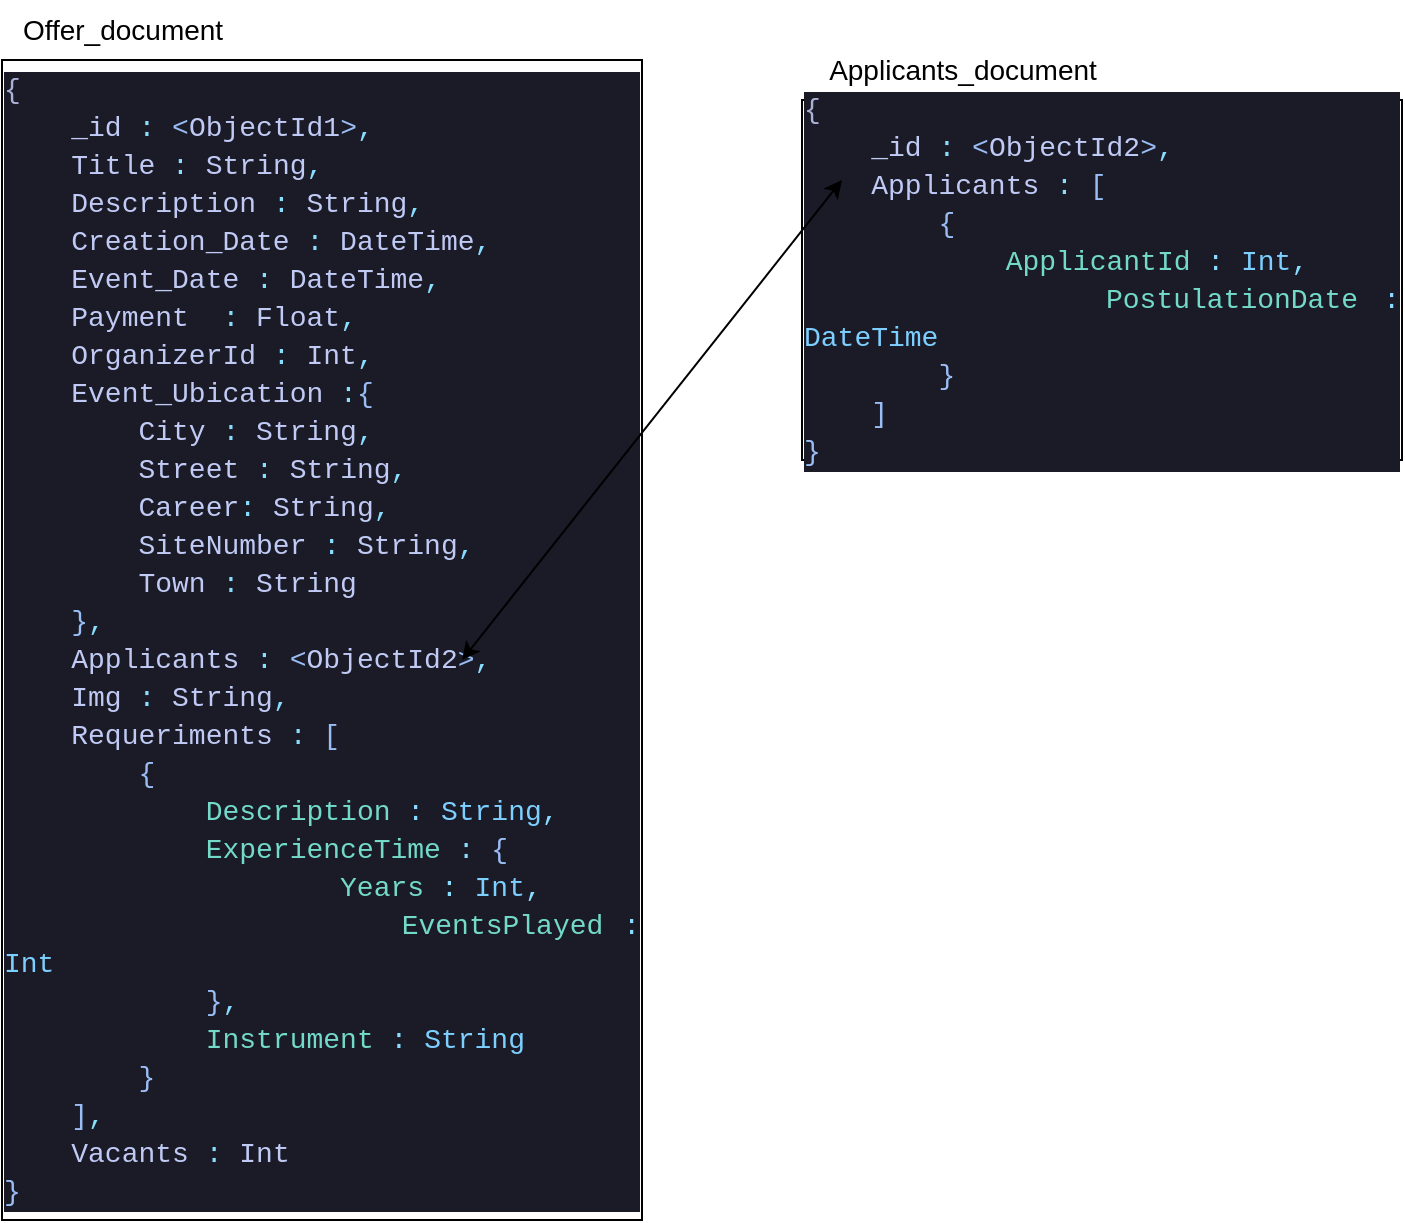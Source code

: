 <mxfile version="20.8.10" type="device"><diagram id="2IO2RjKcfCizCeMj6CWW" name="Página-1"><mxGraphModel dx="1195" dy="737" grid="1" gridSize="10" guides="1" tooltips="1" connect="1" arrows="1" fold="1" page="1" pageScale="1" pageWidth="1654" pageHeight="1169" math="0" shadow="0"><root><mxCell id="0"/><mxCell id="1" parent="0"/><mxCell id="ob5GE3Ae0pgrD-yMm_d4-2" value="&lt;div style=&quot;text-align: justify;&quot;&gt;&lt;div style=&quot;color: rgb(169, 177, 214); background-color: rgb(26, 27, 38); font-family: Consolas, &amp;quot;Courier New&amp;quot;, monospace; font-size: 14px; line-height: 19px;&quot;&gt;&lt;div&gt;{&lt;/div&gt;&lt;div&gt;&lt;span style=&quot;color: #9abdf5;&quot;&gt;&amp;nbsp; &amp;nbsp; &lt;/span&gt;&lt;span style=&quot;color: #c0caf5;&quot;&gt;_id&lt;/span&gt;&lt;span style=&quot;color: #9abdf5;&quot;&gt; &lt;/span&gt;&lt;span style=&quot;color: #89ddff;&quot;&gt;:&lt;/span&gt;&lt;span style=&quot;color: #9abdf5;&quot;&gt; &lt;/span&gt;&lt;span style=&quot;color: #9abdf5;&quot;&gt;&amp;lt;&lt;/span&gt;&lt;span style=&quot;color: #c0caf5;&quot;&gt;ObjectId1&lt;/span&gt;&lt;span style=&quot;color: #9abdf5;&quot;&gt;&amp;gt;&lt;/span&gt;&lt;span style=&quot;color: #89ddff;&quot;&gt;,&lt;/span&gt;&lt;/div&gt;&lt;div&gt;&lt;span style=&quot;color: #9abdf5;&quot;&gt;&amp;nbsp; &amp;nbsp; &lt;/span&gt;&lt;span style=&quot;color: #c0caf5;&quot;&gt;Title&lt;/span&gt;&lt;span style=&quot;color: #9abdf5;&quot;&gt; &lt;/span&gt;&lt;span style=&quot;color: #89ddff;&quot;&gt;:&lt;/span&gt;&lt;span style=&quot;color: #9abdf5;&quot;&gt; &lt;/span&gt;&lt;span style=&quot;color: #c0caf5;&quot;&gt;String&lt;/span&gt;&lt;span style=&quot;color: #89ddff;&quot;&gt;,&lt;/span&gt;&lt;/div&gt;&lt;div&gt;&lt;span style=&quot;color: #9abdf5;&quot;&gt;&amp;nbsp; &amp;nbsp; &lt;/span&gt;&lt;span style=&quot;color: #c0caf5;&quot;&gt;Description&lt;/span&gt;&lt;span style=&quot;color: #9abdf5;&quot;&gt; &lt;/span&gt;&lt;span style=&quot;color: #89ddff;&quot;&gt;:&lt;/span&gt;&lt;span style=&quot;color: #9abdf5;&quot;&gt; &lt;/span&gt;&lt;span style=&quot;color: #c0caf5;&quot;&gt;String&lt;/span&gt;&lt;span style=&quot;color: #89ddff;&quot;&gt;,&lt;/span&gt;&lt;/div&gt;&lt;div&gt;&lt;span style=&quot;color: #9abdf5;&quot;&gt;&amp;nbsp; &amp;nbsp; &lt;/span&gt;&lt;span style=&quot;color: #c0caf5;&quot;&gt;Creation_Date&lt;/span&gt;&lt;span style=&quot;color: #9abdf5;&quot;&gt; &lt;/span&gt;&lt;span style=&quot;color: #89ddff;&quot;&gt;:&lt;/span&gt;&lt;span style=&quot;color: #9abdf5;&quot;&gt; &lt;/span&gt;&lt;span style=&quot;color: #c0caf5;&quot;&gt;DateTime&lt;/span&gt;&lt;span style=&quot;color: #89ddff;&quot;&gt;,&lt;/span&gt;&lt;/div&gt;&lt;div&gt;&lt;span style=&quot;color: #9abdf5;&quot;&gt;&amp;nbsp; &amp;nbsp; &lt;/span&gt;&lt;span style=&quot;color: #c0caf5;&quot;&gt;Event_Date&lt;/span&gt;&lt;span style=&quot;color: #9abdf5;&quot;&gt; &lt;/span&gt;&lt;span style=&quot;color: #89ddff;&quot;&gt;:&lt;/span&gt;&lt;span style=&quot;color: #9abdf5;&quot;&gt; &lt;/span&gt;&lt;span style=&quot;color: #c0caf5;&quot;&gt;DateTime&lt;/span&gt;&lt;span style=&quot;color: #89ddff;&quot;&gt;,&lt;/span&gt;&lt;/div&gt;&lt;div&gt;&lt;span style=&quot;color: #9abdf5;&quot;&gt;&amp;nbsp; &amp;nbsp; &lt;/span&gt;&lt;span style=&quot;color: #c0caf5;&quot;&gt;Payment&lt;/span&gt;&lt;span style=&quot;color: #9abdf5;&quot;&gt; &amp;nbsp;&lt;/span&gt;&lt;span style=&quot;color: #89ddff;&quot;&gt;:&lt;/span&gt;&lt;span style=&quot;color: #9abdf5;&quot;&gt; &lt;/span&gt;&lt;span style=&quot;color: #c0caf5;&quot;&gt;Float&lt;/span&gt;&lt;span style=&quot;color: #89ddff;&quot;&gt;,&lt;/span&gt;&lt;/div&gt;&lt;div&gt;&lt;span style=&quot;color: #9abdf5;&quot;&gt;&amp;nbsp; &amp;nbsp; &lt;/span&gt;&lt;span style=&quot;color: #c0caf5;&quot;&gt;OrganizerId&lt;/span&gt;&lt;span style=&quot;color: #9abdf5;&quot;&gt; &lt;/span&gt;&lt;span style=&quot;color: #89ddff;&quot;&gt;:&lt;/span&gt;&lt;span style=&quot;color: #9abdf5;&quot;&gt; &lt;/span&gt;&lt;span style=&quot;color: #c0caf5;&quot;&gt;Int&lt;/span&gt;&lt;span style=&quot;color: #89ddff;&quot;&gt;,&lt;/span&gt;&lt;/div&gt;&lt;div&gt;&lt;span style=&quot;color: #9abdf5;&quot;&gt;&amp;nbsp; &amp;nbsp; &lt;/span&gt;&lt;span style=&quot;color: #c0caf5;&quot;&gt;Event_Ubication&lt;/span&gt;&lt;span style=&quot;color: #9abdf5;&quot;&gt; &lt;/span&gt;&lt;span style=&quot;color: #89ddff;&quot;&gt;:&lt;/span&gt;&lt;span style=&quot;color: #9abdf5;&quot;&gt;{&lt;/span&gt;&lt;/div&gt;&lt;div&gt;&lt;span style=&quot;color: #9abdf5;&quot;&gt;&amp;nbsp; &amp;nbsp; &amp;nbsp; &amp;nbsp; &lt;/span&gt;&lt;span style=&quot;color: #c0caf5;&quot;&gt;City&lt;/span&gt;&lt;span style=&quot;color: #9abdf5;&quot;&gt; &lt;/span&gt;&lt;span style=&quot;color: #89ddff;&quot;&gt;:&lt;/span&gt;&lt;span style=&quot;color: #9abdf5;&quot;&gt; &lt;/span&gt;&lt;span style=&quot;color: #c0caf5;&quot;&gt;String&lt;/span&gt;&lt;span style=&quot;color: #89ddff;&quot;&gt;,&lt;/span&gt;&lt;/div&gt;&lt;div&gt;&lt;span style=&quot;color: #9abdf5;&quot;&gt;&amp;nbsp; &amp;nbsp; &amp;nbsp; &amp;nbsp; &lt;/span&gt;&lt;span style=&quot;color: #c0caf5;&quot;&gt;Street&lt;/span&gt;&lt;span style=&quot;color: #9abdf5;&quot;&gt; &lt;/span&gt;&lt;span style=&quot;color: #89ddff;&quot;&gt;:&lt;/span&gt;&lt;span style=&quot;color: #9abdf5;&quot;&gt; &lt;/span&gt;&lt;span style=&quot;color: #c0caf5;&quot;&gt;String&lt;/span&gt;&lt;span style=&quot;color: #89ddff;&quot;&gt;,&lt;/span&gt;&lt;/div&gt;&lt;div&gt;&lt;span style=&quot;color: #9abdf5;&quot;&gt;&amp;nbsp; &amp;nbsp; &amp;nbsp; &amp;nbsp; &lt;/span&gt;&lt;span style=&quot;color: #c0caf5;&quot;&gt;Career&lt;/span&gt;&lt;span style=&quot;color: #89ddff;&quot;&gt;:&lt;/span&gt;&lt;span style=&quot;color: #9abdf5;&quot;&gt; &lt;/span&gt;&lt;span style=&quot;color: #c0caf5;&quot;&gt;String&lt;/span&gt;&lt;span style=&quot;color: #89ddff;&quot;&gt;,&lt;/span&gt;&lt;/div&gt;&lt;div&gt;&lt;span style=&quot;color: #9abdf5;&quot;&gt;&amp;nbsp; &amp;nbsp; &amp;nbsp; &amp;nbsp; &lt;/span&gt;&lt;span style=&quot;color: #c0caf5;&quot;&gt;SiteNumber&lt;/span&gt;&lt;span style=&quot;color: #9abdf5;&quot;&gt; &lt;/span&gt;&lt;span style=&quot;color: #89ddff;&quot;&gt;:&lt;/span&gt;&lt;span style=&quot;color: #9abdf5;&quot;&gt; &lt;/span&gt;&lt;span style=&quot;color: #c0caf5;&quot;&gt;String&lt;/span&gt;&lt;span style=&quot;color: #89ddff;&quot;&gt;,&lt;/span&gt;&lt;/div&gt;&lt;div&gt;&lt;span style=&quot;color: #9abdf5;&quot;&gt;&amp;nbsp; &amp;nbsp; &amp;nbsp; &amp;nbsp; &lt;/span&gt;&lt;span style=&quot;color: #c0caf5;&quot;&gt;Town&lt;/span&gt;&lt;span style=&quot;color: #9abdf5;&quot;&gt; &lt;/span&gt;&lt;span style=&quot;color: #89ddff;&quot;&gt;:&lt;/span&gt;&lt;span style=&quot;color: #9abdf5;&quot;&gt; &lt;/span&gt;&lt;span style=&quot;color: #c0caf5;&quot;&gt;String&lt;/span&gt;&lt;/div&gt;&lt;div&gt;&lt;span style=&quot;color: #9abdf5;&quot;&gt;&amp;nbsp; &amp;nbsp; }&lt;/span&gt;&lt;span style=&quot;color: #89ddff;&quot;&gt;,&lt;/span&gt;&lt;/div&gt;&lt;div&gt;&lt;span style=&quot;color: #9abdf5;&quot;&gt;&amp;nbsp; &amp;nbsp; &lt;/span&gt;&lt;span style=&quot;color: #c0caf5;&quot;&gt;Applicants&lt;/span&gt;&lt;span style=&quot;color: #9abdf5;&quot;&gt; &lt;/span&gt;&lt;span style=&quot;color: #89ddff;&quot;&gt;:&lt;/span&gt;&lt;span style=&quot;color: #9abdf5;&quot;&gt; &lt;/span&gt;&lt;span style=&quot;color: #9abdf5;&quot;&gt;&amp;lt;&lt;/span&gt;&lt;span style=&quot;color: #c0caf5;&quot;&gt;ObjectId2&lt;/span&gt;&lt;span style=&quot;color: #9abdf5;&quot;&gt;&amp;gt;&lt;/span&gt;&lt;span style=&quot;color: #89ddff;&quot;&gt;,&lt;/span&gt;&lt;/div&gt;&lt;div&gt;&lt;span style=&quot;color: #9abdf5;&quot;&gt;&amp;nbsp; &amp;nbsp; &lt;/span&gt;&lt;span style=&quot;color: #c0caf5;&quot;&gt;Img&lt;/span&gt;&lt;span style=&quot;color: #9abdf5;&quot;&gt; &lt;/span&gt;&lt;span style=&quot;color: #89ddff;&quot;&gt;:&lt;/span&gt;&lt;span style=&quot;color: #9abdf5;&quot;&gt; &lt;/span&gt;&lt;span style=&quot;color: #c0caf5;&quot;&gt;String&lt;/span&gt;&lt;span style=&quot;color: #89ddff;&quot;&gt;,&lt;/span&gt;&lt;/div&gt;&lt;div&gt;&lt;span style=&quot;color: #9abdf5;&quot;&gt;&amp;nbsp; &amp;nbsp; &lt;/span&gt;&lt;span style=&quot;color: #c0caf5;&quot;&gt;Requeriments&lt;/span&gt;&lt;span style=&quot;color: #9abdf5;&quot;&gt; &lt;/span&gt;&lt;span style=&quot;color: #89ddff;&quot;&gt;:&lt;/span&gt;&lt;span style=&quot;color: #9abdf5;&quot;&gt; [&lt;/span&gt;&lt;/div&gt;&lt;div&gt;&lt;span style=&quot;color: #9abdf5;&quot;&gt;&amp;nbsp; &amp;nbsp; &amp;nbsp; &amp;nbsp; { &lt;/span&gt;&lt;/div&gt;&lt;div&gt;&lt;span style=&quot;color: #9abdf5;&quot;&gt;&amp;nbsp; &amp;nbsp; &amp;nbsp; &amp;nbsp; &amp;nbsp; &amp;nbsp; &lt;/span&gt;&lt;span style=&quot;color: #73daca;&quot;&gt;Description &lt;/span&gt;&lt;span style=&quot;color: #89ddff;&quot;&gt;:&lt;/span&gt;&lt;span style=&quot;color: #9abdf5;&quot;&gt; &lt;/span&gt;&lt;span style=&quot;color: #7dcfff;&quot;&gt;String&lt;/span&gt;&lt;span style=&quot;color: #89ddff;&quot;&gt;,&lt;/span&gt;&lt;/div&gt;&lt;div&gt;&lt;span style=&quot;color: #9abdf5;&quot;&gt;&amp;nbsp; &amp;nbsp; &amp;nbsp; &amp;nbsp; &amp;nbsp; &amp;nbsp; &lt;/span&gt;&lt;span style=&quot;color: #73daca;&quot;&gt;ExperienceTime &lt;/span&gt;&lt;span style=&quot;color: #89ddff;&quot;&gt;:&lt;/span&gt;&lt;span style=&quot;color: #9abdf5;&quot;&gt; {&lt;/span&gt;&lt;/div&gt;&lt;div&gt;&lt;span style=&quot;color: #9abdf5;&quot;&gt;&amp;nbsp; &amp;nbsp; &amp;nbsp; &amp;nbsp; &amp;nbsp; &amp;nbsp; &amp;nbsp; &amp;nbsp; &amp;nbsp; &amp;nbsp; &lt;/span&gt;&lt;span style=&quot;color: #73daca;&quot;&gt;Years &lt;/span&gt;&lt;span style=&quot;color: #89ddff;&quot;&gt;:&lt;/span&gt;&lt;span style=&quot;color: #9abdf5;&quot;&gt; &lt;/span&gt;&lt;span style=&quot;color: #7dcfff;&quot;&gt;Int&lt;/span&gt;&lt;span style=&quot;color: #89ddff;&quot;&gt;,&lt;/span&gt;&lt;/div&gt;&lt;div&gt;&lt;span style=&quot;color: #9abdf5;&quot;&gt;&amp;nbsp; &amp;nbsp; &amp;nbsp; &amp;nbsp; &amp;nbsp; &amp;nbsp; &amp;nbsp; &amp;nbsp; &amp;nbsp; &amp;nbsp; &lt;/span&gt;&lt;span style=&quot;color: #73daca;&quot;&gt;EventsPlayed &lt;/span&gt;&lt;span style=&quot;color: #89ddff;&quot;&gt;:&lt;/span&gt;&lt;span style=&quot;color: #9abdf5;&quot;&gt; &lt;/span&gt;&lt;span style=&quot;color: #7dcfff;&quot;&gt;Int&lt;/span&gt;&lt;span style=&quot;color: #9abdf5;&quot;&gt; &amp;nbsp; &amp;nbsp; &amp;nbsp; &amp;nbsp; &amp;nbsp;&lt;/span&gt;&lt;/div&gt;&lt;div&gt;&lt;span style=&quot;color: #9abdf5;&quot;&gt;&amp;nbsp; &amp;nbsp; &amp;nbsp; &amp;nbsp; &amp;nbsp; &amp;nbsp; }&lt;/span&gt;&lt;span style=&quot;color: #89ddff;&quot;&gt;,&lt;/span&gt;&lt;/div&gt;&lt;div&gt;&lt;span style=&quot;color: #9abdf5;&quot;&gt;&amp;nbsp; &amp;nbsp; &amp;nbsp; &amp;nbsp; &amp;nbsp; &amp;nbsp; &lt;/span&gt;&lt;span style=&quot;color: #73daca;&quot;&gt;Instrument &lt;/span&gt;&lt;span style=&quot;color: #89ddff;&quot;&gt;:&lt;/span&gt;&lt;span style=&quot;color: #9abdf5;&quot;&gt; &lt;/span&gt;&lt;span style=&quot;color: #7dcfff;&quot;&gt;String&lt;/span&gt;&lt;/div&gt;&lt;div&gt;&lt;span style=&quot;color: #9abdf5;&quot;&gt;&amp;nbsp; &amp;nbsp; &amp;nbsp; &amp;nbsp; }&lt;/span&gt;&lt;/div&gt;&lt;div&gt;&lt;span style=&quot;color: #9abdf5;&quot;&gt;&amp;nbsp; &amp;nbsp; ]&lt;/span&gt;&lt;span style=&quot;color: #89ddff;&quot;&gt;,&lt;/span&gt;&lt;/div&gt;&lt;div&gt;&lt;span style=&quot;color: #9abdf5;&quot;&gt;&amp;nbsp; &amp;nbsp; &lt;/span&gt;&lt;span style=&quot;color: #c0caf5;&quot;&gt;Vacants&lt;/span&gt;&lt;span style=&quot;color: #9abdf5;&quot;&gt; &lt;/span&gt;&lt;span style=&quot;color: #89ddff;&quot;&gt;:&lt;/span&gt;&lt;span style=&quot;color: #9abdf5;&quot;&gt; &lt;/span&gt;&lt;span style=&quot;color: #c0caf5;&quot;&gt;Int&lt;/span&gt;&lt;/div&gt;&lt;div&gt;&lt;span style=&quot;color: #9abdf5;&quot;&gt;}&lt;/span&gt;&lt;/div&gt;&lt;/div&gt;&lt;/div&gt;" style="rounded=0;whiteSpace=wrap;html=1;movable=0;resizable=0;rotatable=0;deletable=0;editable=0;connectable=0;" parent="1" vertex="1"><mxGeometry x="750" y="170" width="320" height="580" as="geometry"/></mxCell><mxCell id="ob5GE3Ae0pgrD-yMm_d4-3" value="Offer_document" style="text;html=1;align=center;verticalAlign=middle;resizable=0;points=[];autosize=1;strokeColor=none;fillColor=none;fontSize=14;" parent="1" vertex="1"><mxGeometry x="750" y="140" width="120" height="30" as="geometry"/></mxCell><mxCell id="ob5GE3Ae0pgrD-yMm_d4-4" value="&lt;div style=&quot;text-align: justify;&quot;&gt;&lt;div style=&quot;color: rgb(169, 177, 214); background-color: rgb(26, 27, 38); font-family: Consolas, &amp;quot;Courier New&amp;quot;, monospace; font-size: 14px; line-height: 19px;&quot;&gt;&lt;div&gt;{&lt;/div&gt;&lt;div&gt;&lt;span style=&quot;color: #9abdf5;&quot;&gt;&amp;nbsp; &amp;nbsp; &lt;/span&gt;&lt;span style=&quot;color: #c0caf5;&quot;&gt;_id&lt;/span&gt;&lt;span style=&quot;color: #9abdf5;&quot;&gt; &lt;/span&gt;&lt;span style=&quot;color: #89ddff;&quot;&gt;:&lt;/span&gt;&lt;span style=&quot;color: #9abdf5;&quot;&gt; &lt;/span&gt;&lt;span style=&quot;color: #9abdf5;&quot;&gt;&amp;lt;&lt;/span&gt;&lt;span style=&quot;color: #c0caf5;&quot;&gt;ObjectId2&lt;/span&gt;&lt;span style=&quot;color: #9abdf5;&quot;&gt;&amp;gt;&lt;/span&gt;&lt;span style=&quot;color: #89ddff;&quot;&gt;,&lt;/span&gt;&lt;/div&gt;&lt;div&gt;&lt;span style=&quot;color: #9abdf5;&quot;&gt;&amp;nbsp; &amp;nbsp; &lt;/span&gt;&lt;span style=&quot;color: #c0caf5;&quot;&gt;Applicants&lt;/span&gt;&lt;span style=&quot;color: #9abdf5;&quot;&gt; &lt;/span&gt;&lt;span style=&quot;color: #89ddff;&quot;&gt;:&lt;/span&gt;&lt;span style=&quot;color: #9abdf5;&quot;&gt; [&lt;/span&gt;&lt;/div&gt;&lt;div&gt;&lt;span style=&quot;color: #9abdf5;&quot;&gt;&amp;nbsp; &amp;nbsp; &amp;nbsp; &amp;nbsp; {&lt;/span&gt;&lt;/div&gt;&lt;div&gt;&lt;span style=&quot;color: #9abdf5;&quot;&gt;&amp;nbsp; &amp;nbsp; &amp;nbsp; &amp;nbsp; &amp;nbsp; &amp;nbsp; &lt;/span&gt;&lt;span style=&quot;color: #73daca;&quot;&gt;ApplicantId &lt;/span&gt;&lt;span style=&quot;color: #89ddff;&quot;&gt;:&lt;/span&gt;&lt;span style=&quot;color: #9abdf5;&quot;&gt; &lt;/span&gt;&lt;span style=&quot;color: #7dcfff;&quot;&gt;Int&lt;/span&gt;&lt;span style=&quot;color: #89ddff;&quot;&gt;,&lt;/span&gt;&lt;/div&gt;&lt;div&gt;&lt;span style=&quot;color: #9abdf5;&quot;&gt;&amp;nbsp; &amp;nbsp; &amp;nbsp; &amp;nbsp; &amp;nbsp; &amp;nbsp; &lt;/span&gt;&lt;span style=&quot;color: #73daca;&quot;&gt;PostulationDate &lt;/span&gt;&lt;span style=&quot;color: #89ddff;&quot;&gt;:&lt;/span&gt;&lt;span style=&quot;color: #9abdf5;&quot;&gt; &lt;/span&gt;&lt;span style=&quot;color: #7dcfff;&quot;&gt;DateTime&lt;/span&gt;&lt;/div&gt;&lt;div&gt;&lt;span style=&quot;color: #9abdf5;&quot;&gt;&amp;nbsp; &amp;nbsp; &amp;nbsp; &amp;nbsp; }&lt;/span&gt;&lt;/div&gt;&lt;div&gt;&lt;span style=&quot;color: #9abdf5;&quot;&gt;&amp;nbsp; &amp;nbsp; ]&lt;/span&gt;&lt;/div&gt;&lt;div&gt;&lt;span style=&quot;color: #9abdf5;&quot;&gt;}&lt;/span&gt;&lt;/div&gt;&lt;/div&gt;&lt;/div&gt;&lt;div style=&quot;text-align: justify;&quot;&gt;&lt;/div&gt;" style="rounded=0;whiteSpace=wrap;html=1;movable=0;resizable=0;rotatable=0;deletable=0;editable=0;connectable=0;" parent="1" vertex="1"><mxGeometry x="1150" y="190" width="300" height="180" as="geometry"/></mxCell><mxCell id="ob5GE3Ae0pgrD-yMm_d4-5" value="Applicants_document" style="text;html=1;align=center;verticalAlign=middle;resizable=0;points=[];autosize=1;strokeColor=none;fillColor=none;fontSize=14;" parent="1" vertex="1"><mxGeometry x="1150" y="160" width="160" height="30" as="geometry"/></mxCell><mxCell id="ob5GE3Ae0pgrD-yMm_d4-7" value="" style="endArrow=classic;startArrow=classic;html=1;rounded=0;" parent="1" edge="1"><mxGeometry width="50" height="50" relative="1" as="geometry"><mxPoint x="980" y="470" as="sourcePoint"/><mxPoint x="1170" y="230" as="targetPoint"/></mxGeometry></mxCell></root></mxGraphModel></diagram></mxfile>